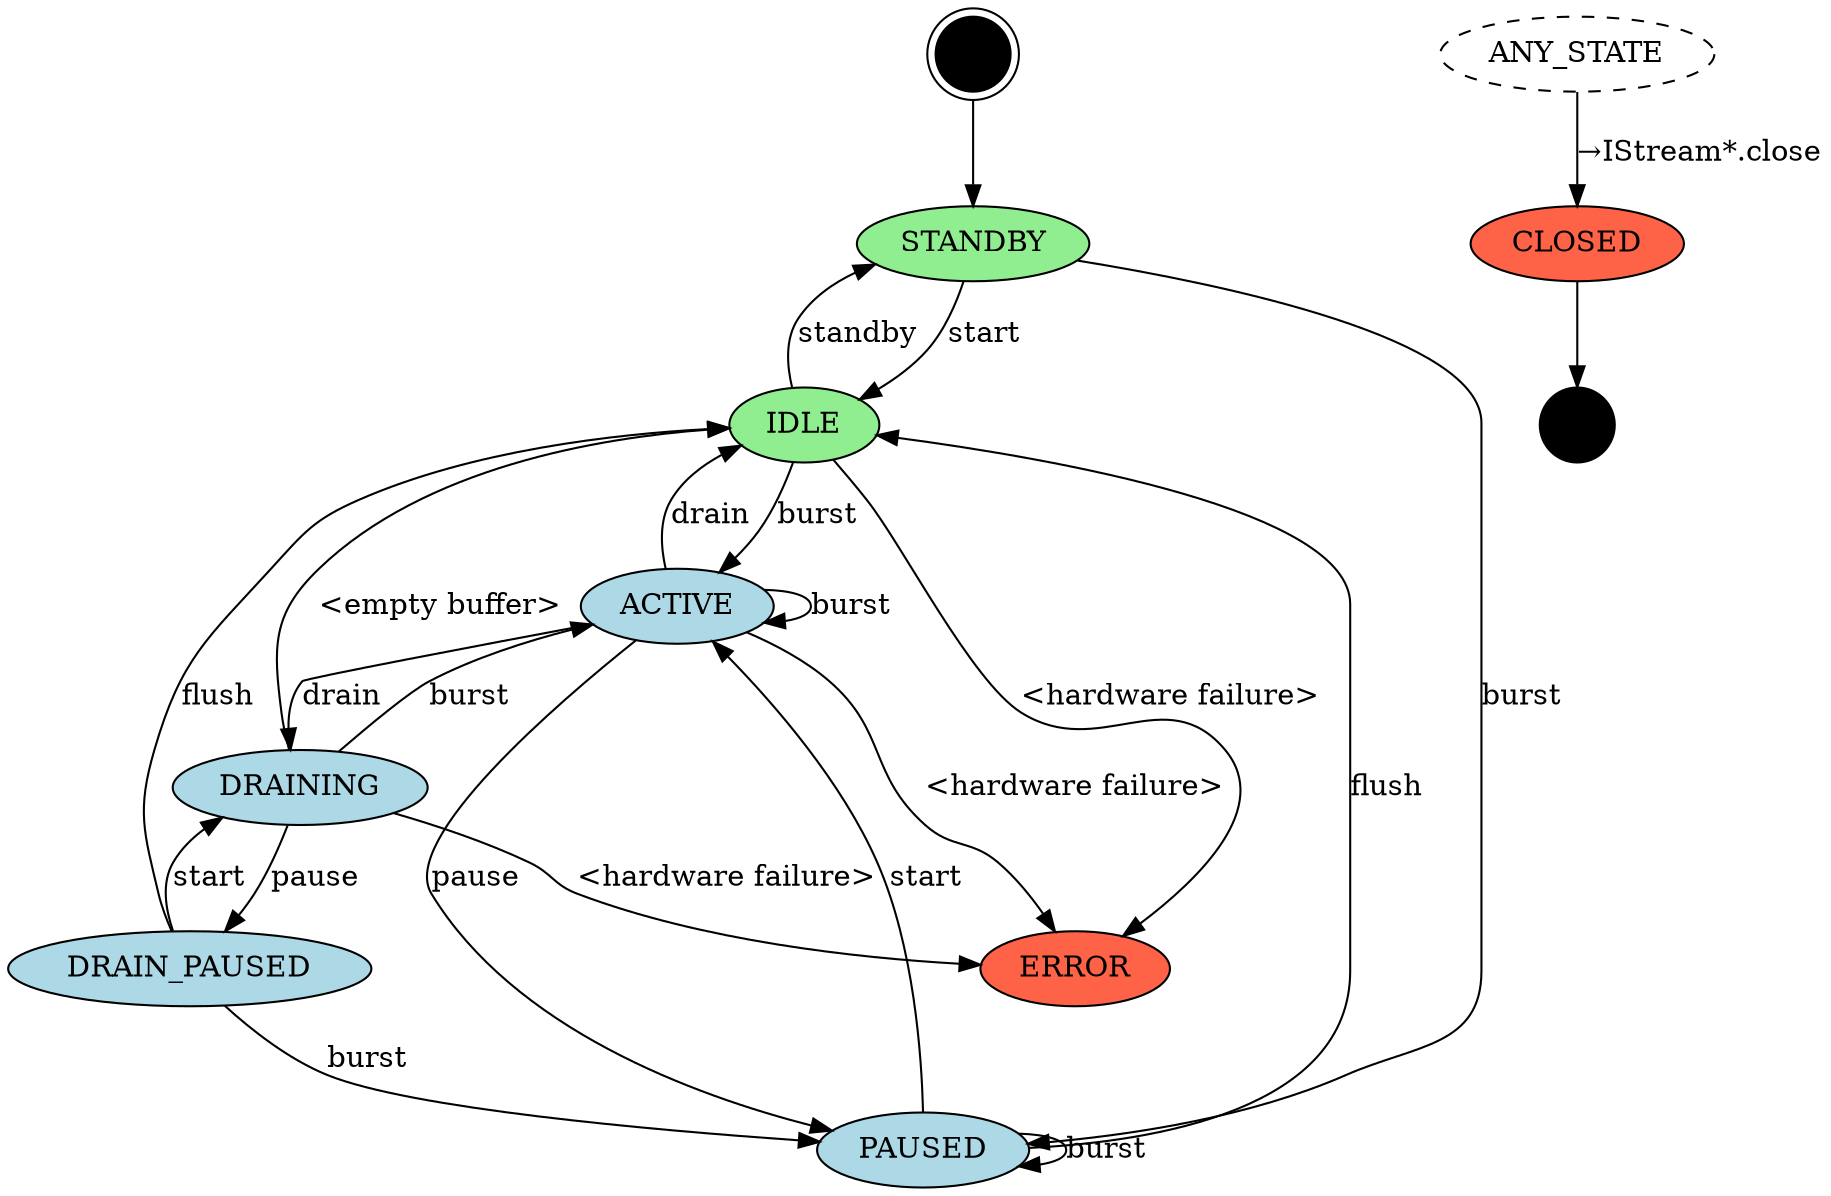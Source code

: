 // Copyright (C) 2022 The Android Open Source Project
//
// Licensed under the Apache License, Version 2.0 (the "License");
// you may not use this file except in compliance with the License.
// You may obtain a copy of the License at
//
//      http://www.apache.org/licenses/LICENSE-2.0
//
// Unless required by applicable law or agreed to in writing, software
// distributed under the License is distributed on an "AS IS" BASIS,
// WITHOUT WARRANTIES OR CONDITIONS OF ANY KIND, either express or implied.
// See the License for the specific language governing permissions and
// limitations under the License.

// To render: dot -Tpng stream-out-sm.gv -o stream-out-sm.png
digraph stream_out_state_machine {
    node [shape=doublecircle style=filled fillcolor=black width=0.5] I;
    node [shape=point width=0.5] F;
    node [shape=oval width=1];
    node [fillcolor=lightgreen] STANDBY;  // buffer is empty
    node [fillcolor=lightgreen] IDLE;     // buffer is empty
    node [fillcolor=tomato] CLOSED;
    node [fillcolor=tomato] ERROR;
    node [style=dashed] ANY_STATE;
    node [fillcolor=lightblue style=filled];
    I -> STANDBY;
    STANDBY -> IDLE [label="start"];           // consumer -> active
    STANDBY -> PAUSED [label="burst"];         // producer -> active
    IDLE -> STANDBY [label="standby"];         // consumer -> passive
    IDLE -> ACTIVE [label="burst"];            // producer -> active
    ACTIVE -> ACTIVE [label="burst"];
    ACTIVE -> PAUSED [label="pause"];          // consumer -> passive (not consuming)
    ACTIVE -> DRAINING [label="drain"];        // producer -> passive
    ACTIVE -> IDLE [label="drain"];            // synchronous drain
    PAUSED -> PAUSED [label="burst"];
    PAUSED -> ACTIVE [label="start"];          // consumer -> active
    PAUSED -> IDLE [label="flush"];            // producer -> passive, buffer is cleared
    DRAINING -> IDLE [label="<empty buffer>"];
    DRAINING -> ACTIVE [label="burst"];        // producer -> active
    DRAINING -> DRAIN_PAUSED [label="pause"];  // consumer -> passive (not consuming)
    DRAIN_PAUSED -> DRAINING [label="start"];  // consumer -> active
    DRAIN_PAUSED -> PAUSED [label="burst"];    // producer -> active
    DRAIN_PAUSED -> IDLE [label="flush"];      // buffer is cleared
    IDLE -> ERROR [label="<hardware failure>"];
    ACTIVE -> ERROR [label="<hardware failure>"];
    DRAINING -> ERROR [label="<hardware failure>"];
    ANY_STATE -> CLOSED [label="→IStream*.close"];
    CLOSED -> F;
}
